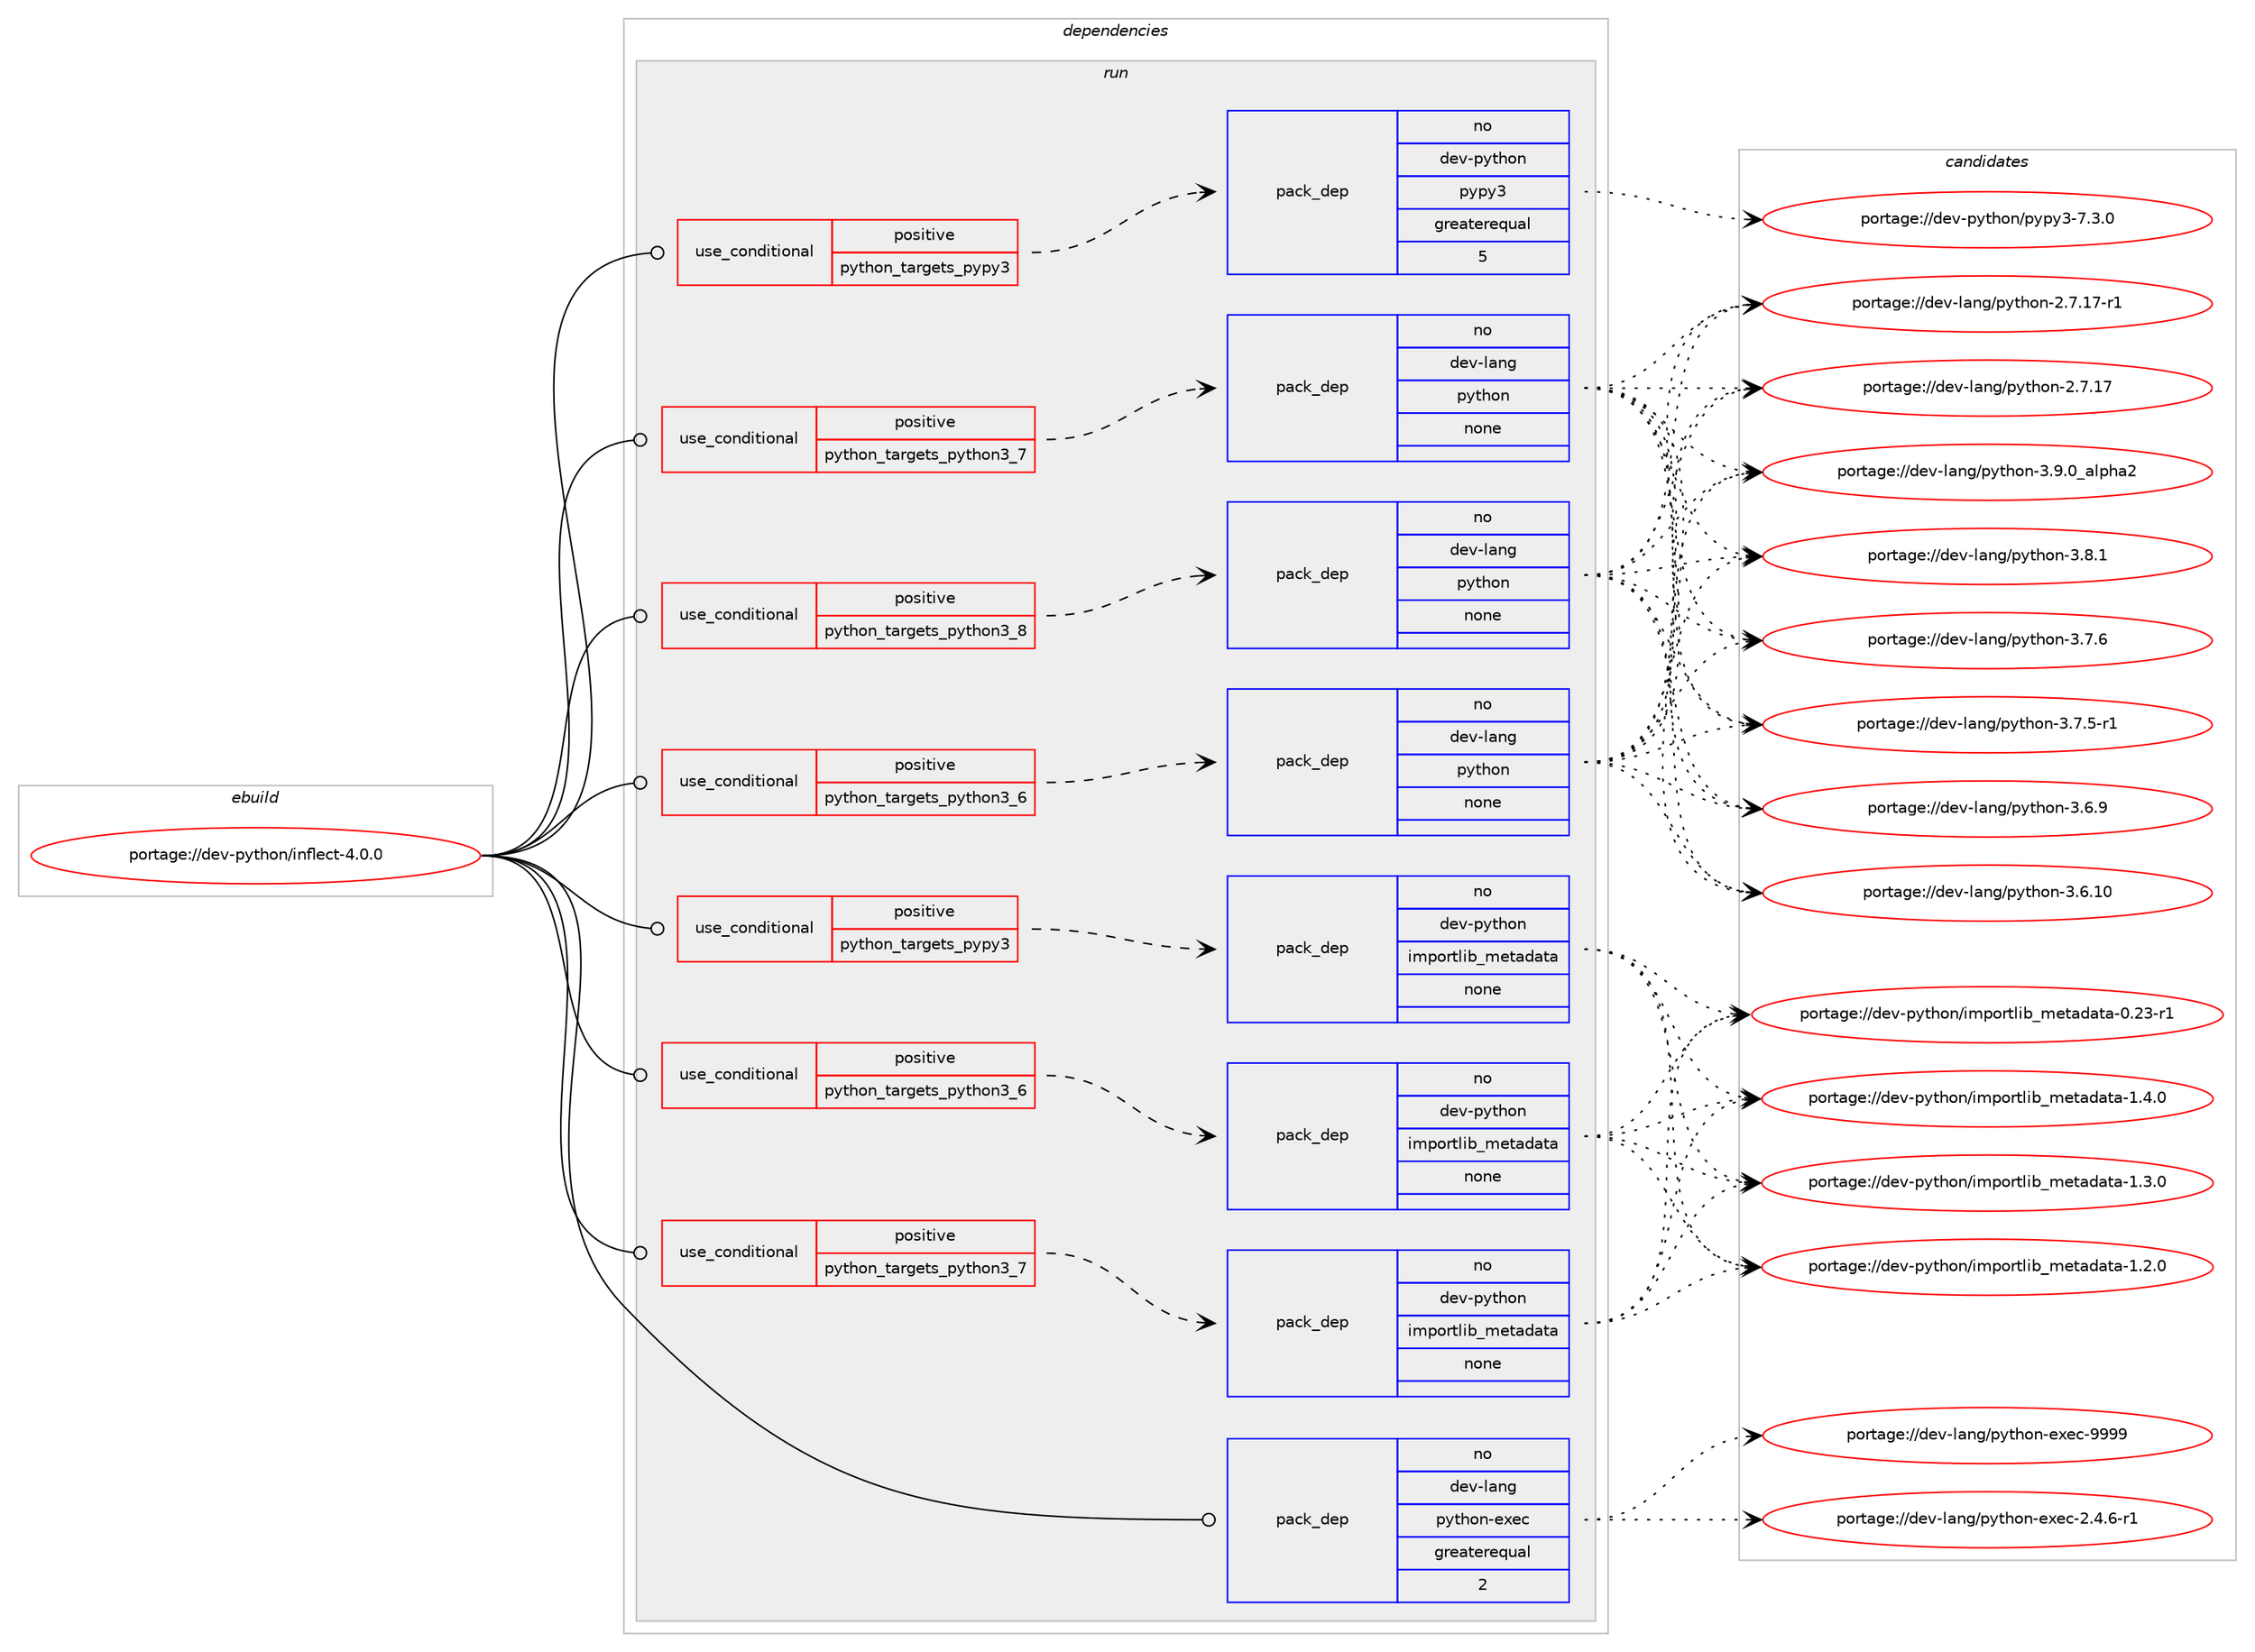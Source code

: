 digraph prolog {

# *************
# Graph options
# *************

newrank=true;
concentrate=true;
compound=true;
graph [rankdir=LR,fontname=Helvetica,fontsize=10,ranksep=1.5];#, ranksep=2.5, nodesep=0.2];
edge  [arrowhead=vee];
node  [fontname=Helvetica,fontsize=10];

# **********
# The ebuild
# **********

subgraph cluster_leftcol {
color=gray;
label=<<i>ebuild</i>>;
id [label="portage://dev-python/inflect-4.0.0", color=red, width=4, href="../dev-python/inflect-4.0.0.svg"];
}

# ****************
# The dependencies
# ****************

subgraph cluster_midcol {
color=gray;
label=<<i>dependencies</i>>;
subgraph cluster_compile {
fillcolor="#eeeeee";
style=filled;
label=<<i>compile</i>>;
}
subgraph cluster_compileandrun {
fillcolor="#eeeeee";
style=filled;
label=<<i>compile and run</i>>;
}
subgraph cluster_run {
fillcolor="#eeeeee";
style=filled;
label=<<i>run</i>>;
subgraph cond114502 {
dependency455759 [label=<<TABLE BORDER="0" CELLBORDER="1" CELLSPACING="0" CELLPADDING="4"><TR><TD ROWSPAN="3" CELLPADDING="10">use_conditional</TD></TR><TR><TD>positive</TD></TR><TR><TD>python_targets_pypy3</TD></TR></TABLE>>, shape=none, color=red];
subgraph pack336274 {
dependency455760 [label=<<TABLE BORDER="0" CELLBORDER="1" CELLSPACING="0" CELLPADDING="4" WIDTH="220"><TR><TD ROWSPAN="6" CELLPADDING="30">pack_dep</TD></TR><TR><TD WIDTH="110">no</TD></TR><TR><TD>dev-python</TD></TR><TR><TD>importlib_metadata</TD></TR><TR><TD>none</TD></TR><TR><TD></TD></TR></TABLE>>, shape=none, color=blue];
}
dependency455759:e -> dependency455760:w [weight=20,style="dashed",arrowhead="vee"];
}
id:e -> dependency455759:w [weight=20,style="solid",arrowhead="odot"];
subgraph cond114503 {
dependency455761 [label=<<TABLE BORDER="0" CELLBORDER="1" CELLSPACING="0" CELLPADDING="4"><TR><TD ROWSPAN="3" CELLPADDING="10">use_conditional</TD></TR><TR><TD>positive</TD></TR><TR><TD>python_targets_pypy3</TD></TR></TABLE>>, shape=none, color=red];
subgraph pack336275 {
dependency455762 [label=<<TABLE BORDER="0" CELLBORDER="1" CELLSPACING="0" CELLPADDING="4" WIDTH="220"><TR><TD ROWSPAN="6" CELLPADDING="30">pack_dep</TD></TR><TR><TD WIDTH="110">no</TD></TR><TR><TD>dev-python</TD></TR><TR><TD>pypy3</TD></TR><TR><TD>greaterequal</TD></TR><TR><TD>5</TD></TR></TABLE>>, shape=none, color=blue];
}
dependency455761:e -> dependency455762:w [weight=20,style="dashed",arrowhead="vee"];
}
id:e -> dependency455761:w [weight=20,style="solid",arrowhead="odot"];
subgraph cond114504 {
dependency455763 [label=<<TABLE BORDER="0" CELLBORDER="1" CELLSPACING="0" CELLPADDING="4"><TR><TD ROWSPAN="3" CELLPADDING="10">use_conditional</TD></TR><TR><TD>positive</TD></TR><TR><TD>python_targets_python3_6</TD></TR></TABLE>>, shape=none, color=red];
subgraph pack336276 {
dependency455764 [label=<<TABLE BORDER="0" CELLBORDER="1" CELLSPACING="0" CELLPADDING="4" WIDTH="220"><TR><TD ROWSPAN="6" CELLPADDING="30">pack_dep</TD></TR><TR><TD WIDTH="110">no</TD></TR><TR><TD>dev-lang</TD></TR><TR><TD>python</TD></TR><TR><TD>none</TD></TR><TR><TD></TD></TR></TABLE>>, shape=none, color=blue];
}
dependency455763:e -> dependency455764:w [weight=20,style="dashed",arrowhead="vee"];
}
id:e -> dependency455763:w [weight=20,style="solid",arrowhead="odot"];
subgraph cond114505 {
dependency455765 [label=<<TABLE BORDER="0" CELLBORDER="1" CELLSPACING="0" CELLPADDING="4"><TR><TD ROWSPAN="3" CELLPADDING="10">use_conditional</TD></TR><TR><TD>positive</TD></TR><TR><TD>python_targets_python3_6</TD></TR></TABLE>>, shape=none, color=red];
subgraph pack336277 {
dependency455766 [label=<<TABLE BORDER="0" CELLBORDER="1" CELLSPACING="0" CELLPADDING="4" WIDTH="220"><TR><TD ROWSPAN="6" CELLPADDING="30">pack_dep</TD></TR><TR><TD WIDTH="110">no</TD></TR><TR><TD>dev-python</TD></TR><TR><TD>importlib_metadata</TD></TR><TR><TD>none</TD></TR><TR><TD></TD></TR></TABLE>>, shape=none, color=blue];
}
dependency455765:e -> dependency455766:w [weight=20,style="dashed",arrowhead="vee"];
}
id:e -> dependency455765:w [weight=20,style="solid",arrowhead="odot"];
subgraph cond114506 {
dependency455767 [label=<<TABLE BORDER="0" CELLBORDER="1" CELLSPACING="0" CELLPADDING="4"><TR><TD ROWSPAN="3" CELLPADDING="10">use_conditional</TD></TR><TR><TD>positive</TD></TR><TR><TD>python_targets_python3_7</TD></TR></TABLE>>, shape=none, color=red];
subgraph pack336278 {
dependency455768 [label=<<TABLE BORDER="0" CELLBORDER="1" CELLSPACING="0" CELLPADDING="4" WIDTH="220"><TR><TD ROWSPAN="6" CELLPADDING="30">pack_dep</TD></TR><TR><TD WIDTH="110">no</TD></TR><TR><TD>dev-lang</TD></TR><TR><TD>python</TD></TR><TR><TD>none</TD></TR><TR><TD></TD></TR></TABLE>>, shape=none, color=blue];
}
dependency455767:e -> dependency455768:w [weight=20,style="dashed",arrowhead="vee"];
}
id:e -> dependency455767:w [weight=20,style="solid",arrowhead="odot"];
subgraph cond114507 {
dependency455769 [label=<<TABLE BORDER="0" CELLBORDER="1" CELLSPACING="0" CELLPADDING="4"><TR><TD ROWSPAN="3" CELLPADDING="10">use_conditional</TD></TR><TR><TD>positive</TD></TR><TR><TD>python_targets_python3_7</TD></TR></TABLE>>, shape=none, color=red];
subgraph pack336279 {
dependency455770 [label=<<TABLE BORDER="0" CELLBORDER="1" CELLSPACING="0" CELLPADDING="4" WIDTH="220"><TR><TD ROWSPAN="6" CELLPADDING="30">pack_dep</TD></TR><TR><TD WIDTH="110">no</TD></TR><TR><TD>dev-python</TD></TR><TR><TD>importlib_metadata</TD></TR><TR><TD>none</TD></TR><TR><TD></TD></TR></TABLE>>, shape=none, color=blue];
}
dependency455769:e -> dependency455770:w [weight=20,style="dashed",arrowhead="vee"];
}
id:e -> dependency455769:w [weight=20,style="solid",arrowhead="odot"];
subgraph cond114508 {
dependency455771 [label=<<TABLE BORDER="0" CELLBORDER="1" CELLSPACING="0" CELLPADDING="4"><TR><TD ROWSPAN="3" CELLPADDING="10">use_conditional</TD></TR><TR><TD>positive</TD></TR><TR><TD>python_targets_python3_8</TD></TR></TABLE>>, shape=none, color=red];
subgraph pack336280 {
dependency455772 [label=<<TABLE BORDER="0" CELLBORDER="1" CELLSPACING="0" CELLPADDING="4" WIDTH="220"><TR><TD ROWSPAN="6" CELLPADDING="30">pack_dep</TD></TR><TR><TD WIDTH="110">no</TD></TR><TR><TD>dev-lang</TD></TR><TR><TD>python</TD></TR><TR><TD>none</TD></TR><TR><TD></TD></TR></TABLE>>, shape=none, color=blue];
}
dependency455771:e -> dependency455772:w [weight=20,style="dashed",arrowhead="vee"];
}
id:e -> dependency455771:w [weight=20,style="solid",arrowhead="odot"];
subgraph pack336281 {
dependency455773 [label=<<TABLE BORDER="0" CELLBORDER="1" CELLSPACING="0" CELLPADDING="4" WIDTH="220"><TR><TD ROWSPAN="6" CELLPADDING="30">pack_dep</TD></TR><TR><TD WIDTH="110">no</TD></TR><TR><TD>dev-lang</TD></TR><TR><TD>python-exec</TD></TR><TR><TD>greaterequal</TD></TR><TR><TD>2</TD></TR></TABLE>>, shape=none, color=blue];
}
id:e -> dependency455773:w [weight=20,style="solid",arrowhead="odot"];
}
}

# **************
# The candidates
# **************

subgraph cluster_choices {
rank=same;
color=gray;
label=<<i>candidates</i>>;

subgraph choice336274 {
color=black;
nodesep=1;
choice10010111845112121116104111110471051091121111141161081059895109101116971009711697454946524648 [label="portage://dev-python/importlib_metadata-1.4.0", color=red, width=4,href="../dev-python/importlib_metadata-1.4.0.svg"];
choice10010111845112121116104111110471051091121111141161081059895109101116971009711697454946514648 [label="portage://dev-python/importlib_metadata-1.3.0", color=red, width=4,href="../dev-python/importlib_metadata-1.3.0.svg"];
choice10010111845112121116104111110471051091121111141161081059895109101116971009711697454946504648 [label="portage://dev-python/importlib_metadata-1.2.0", color=red, width=4,href="../dev-python/importlib_metadata-1.2.0.svg"];
choice1001011184511212111610411111047105109112111114116108105989510910111697100971169745484650514511449 [label="portage://dev-python/importlib_metadata-0.23-r1", color=red, width=4,href="../dev-python/importlib_metadata-0.23-r1.svg"];
dependency455760:e -> choice10010111845112121116104111110471051091121111141161081059895109101116971009711697454946524648:w [style=dotted,weight="100"];
dependency455760:e -> choice10010111845112121116104111110471051091121111141161081059895109101116971009711697454946514648:w [style=dotted,weight="100"];
dependency455760:e -> choice10010111845112121116104111110471051091121111141161081059895109101116971009711697454946504648:w [style=dotted,weight="100"];
dependency455760:e -> choice1001011184511212111610411111047105109112111114116108105989510910111697100971169745484650514511449:w [style=dotted,weight="100"];
}
subgraph choice336275 {
color=black;
nodesep=1;
choice100101118451121211161041111104711212111212151455546514648 [label="portage://dev-python/pypy3-7.3.0", color=red, width=4,href="../dev-python/pypy3-7.3.0.svg"];
dependency455762:e -> choice100101118451121211161041111104711212111212151455546514648:w [style=dotted,weight="100"];
}
subgraph choice336276 {
color=black;
nodesep=1;
choice10010111845108971101034711212111610411111045514657464895971081121049750 [label="portage://dev-lang/python-3.9.0_alpha2", color=red, width=4,href="../dev-lang/python-3.9.0_alpha2.svg"];
choice100101118451089711010347112121116104111110455146564649 [label="portage://dev-lang/python-3.8.1", color=red, width=4,href="../dev-lang/python-3.8.1.svg"];
choice100101118451089711010347112121116104111110455146554654 [label="portage://dev-lang/python-3.7.6", color=red, width=4,href="../dev-lang/python-3.7.6.svg"];
choice1001011184510897110103471121211161041111104551465546534511449 [label="portage://dev-lang/python-3.7.5-r1", color=red, width=4,href="../dev-lang/python-3.7.5-r1.svg"];
choice100101118451089711010347112121116104111110455146544657 [label="portage://dev-lang/python-3.6.9", color=red, width=4,href="../dev-lang/python-3.6.9.svg"];
choice10010111845108971101034711212111610411111045514654464948 [label="portage://dev-lang/python-3.6.10", color=red, width=4,href="../dev-lang/python-3.6.10.svg"];
choice100101118451089711010347112121116104111110455046554649554511449 [label="portage://dev-lang/python-2.7.17-r1", color=red, width=4,href="../dev-lang/python-2.7.17-r1.svg"];
choice10010111845108971101034711212111610411111045504655464955 [label="portage://dev-lang/python-2.7.17", color=red, width=4,href="../dev-lang/python-2.7.17.svg"];
dependency455764:e -> choice10010111845108971101034711212111610411111045514657464895971081121049750:w [style=dotted,weight="100"];
dependency455764:e -> choice100101118451089711010347112121116104111110455146564649:w [style=dotted,weight="100"];
dependency455764:e -> choice100101118451089711010347112121116104111110455146554654:w [style=dotted,weight="100"];
dependency455764:e -> choice1001011184510897110103471121211161041111104551465546534511449:w [style=dotted,weight="100"];
dependency455764:e -> choice100101118451089711010347112121116104111110455146544657:w [style=dotted,weight="100"];
dependency455764:e -> choice10010111845108971101034711212111610411111045514654464948:w [style=dotted,weight="100"];
dependency455764:e -> choice100101118451089711010347112121116104111110455046554649554511449:w [style=dotted,weight="100"];
dependency455764:e -> choice10010111845108971101034711212111610411111045504655464955:w [style=dotted,weight="100"];
}
subgraph choice336277 {
color=black;
nodesep=1;
choice10010111845112121116104111110471051091121111141161081059895109101116971009711697454946524648 [label="portage://dev-python/importlib_metadata-1.4.0", color=red, width=4,href="../dev-python/importlib_metadata-1.4.0.svg"];
choice10010111845112121116104111110471051091121111141161081059895109101116971009711697454946514648 [label="portage://dev-python/importlib_metadata-1.3.0", color=red, width=4,href="../dev-python/importlib_metadata-1.3.0.svg"];
choice10010111845112121116104111110471051091121111141161081059895109101116971009711697454946504648 [label="portage://dev-python/importlib_metadata-1.2.0", color=red, width=4,href="../dev-python/importlib_metadata-1.2.0.svg"];
choice1001011184511212111610411111047105109112111114116108105989510910111697100971169745484650514511449 [label="portage://dev-python/importlib_metadata-0.23-r1", color=red, width=4,href="../dev-python/importlib_metadata-0.23-r1.svg"];
dependency455766:e -> choice10010111845112121116104111110471051091121111141161081059895109101116971009711697454946524648:w [style=dotted,weight="100"];
dependency455766:e -> choice10010111845112121116104111110471051091121111141161081059895109101116971009711697454946514648:w [style=dotted,weight="100"];
dependency455766:e -> choice10010111845112121116104111110471051091121111141161081059895109101116971009711697454946504648:w [style=dotted,weight="100"];
dependency455766:e -> choice1001011184511212111610411111047105109112111114116108105989510910111697100971169745484650514511449:w [style=dotted,weight="100"];
}
subgraph choice336278 {
color=black;
nodesep=1;
choice10010111845108971101034711212111610411111045514657464895971081121049750 [label="portage://dev-lang/python-3.9.0_alpha2", color=red, width=4,href="../dev-lang/python-3.9.0_alpha2.svg"];
choice100101118451089711010347112121116104111110455146564649 [label="portage://dev-lang/python-3.8.1", color=red, width=4,href="../dev-lang/python-3.8.1.svg"];
choice100101118451089711010347112121116104111110455146554654 [label="portage://dev-lang/python-3.7.6", color=red, width=4,href="../dev-lang/python-3.7.6.svg"];
choice1001011184510897110103471121211161041111104551465546534511449 [label="portage://dev-lang/python-3.7.5-r1", color=red, width=4,href="../dev-lang/python-3.7.5-r1.svg"];
choice100101118451089711010347112121116104111110455146544657 [label="portage://dev-lang/python-3.6.9", color=red, width=4,href="../dev-lang/python-3.6.9.svg"];
choice10010111845108971101034711212111610411111045514654464948 [label="portage://dev-lang/python-3.6.10", color=red, width=4,href="../dev-lang/python-3.6.10.svg"];
choice100101118451089711010347112121116104111110455046554649554511449 [label="portage://dev-lang/python-2.7.17-r1", color=red, width=4,href="../dev-lang/python-2.7.17-r1.svg"];
choice10010111845108971101034711212111610411111045504655464955 [label="portage://dev-lang/python-2.7.17", color=red, width=4,href="../dev-lang/python-2.7.17.svg"];
dependency455768:e -> choice10010111845108971101034711212111610411111045514657464895971081121049750:w [style=dotted,weight="100"];
dependency455768:e -> choice100101118451089711010347112121116104111110455146564649:w [style=dotted,weight="100"];
dependency455768:e -> choice100101118451089711010347112121116104111110455146554654:w [style=dotted,weight="100"];
dependency455768:e -> choice1001011184510897110103471121211161041111104551465546534511449:w [style=dotted,weight="100"];
dependency455768:e -> choice100101118451089711010347112121116104111110455146544657:w [style=dotted,weight="100"];
dependency455768:e -> choice10010111845108971101034711212111610411111045514654464948:w [style=dotted,weight="100"];
dependency455768:e -> choice100101118451089711010347112121116104111110455046554649554511449:w [style=dotted,weight="100"];
dependency455768:e -> choice10010111845108971101034711212111610411111045504655464955:w [style=dotted,weight="100"];
}
subgraph choice336279 {
color=black;
nodesep=1;
choice10010111845112121116104111110471051091121111141161081059895109101116971009711697454946524648 [label="portage://dev-python/importlib_metadata-1.4.0", color=red, width=4,href="../dev-python/importlib_metadata-1.4.0.svg"];
choice10010111845112121116104111110471051091121111141161081059895109101116971009711697454946514648 [label="portage://dev-python/importlib_metadata-1.3.0", color=red, width=4,href="../dev-python/importlib_metadata-1.3.0.svg"];
choice10010111845112121116104111110471051091121111141161081059895109101116971009711697454946504648 [label="portage://dev-python/importlib_metadata-1.2.0", color=red, width=4,href="../dev-python/importlib_metadata-1.2.0.svg"];
choice1001011184511212111610411111047105109112111114116108105989510910111697100971169745484650514511449 [label="portage://dev-python/importlib_metadata-0.23-r1", color=red, width=4,href="../dev-python/importlib_metadata-0.23-r1.svg"];
dependency455770:e -> choice10010111845112121116104111110471051091121111141161081059895109101116971009711697454946524648:w [style=dotted,weight="100"];
dependency455770:e -> choice10010111845112121116104111110471051091121111141161081059895109101116971009711697454946514648:w [style=dotted,weight="100"];
dependency455770:e -> choice10010111845112121116104111110471051091121111141161081059895109101116971009711697454946504648:w [style=dotted,weight="100"];
dependency455770:e -> choice1001011184511212111610411111047105109112111114116108105989510910111697100971169745484650514511449:w [style=dotted,weight="100"];
}
subgraph choice336280 {
color=black;
nodesep=1;
choice10010111845108971101034711212111610411111045514657464895971081121049750 [label="portage://dev-lang/python-3.9.0_alpha2", color=red, width=4,href="../dev-lang/python-3.9.0_alpha2.svg"];
choice100101118451089711010347112121116104111110455146564649 [label="portage://dev-lang/python-3.8.1", color=red, width=4,href="../dev-lang/python-3.8.1.svg"];
choice100101118451089711010347112121116104111110455146554654 [label="portage://dev-lang/python-3.7.6", color=red, width=4,href="../dev-lang/python-3.7.6.svg"];
choice1001011184510897110103471121211161041111104551465546534511449 [label="portage://dev-lang/python-3.7.5-r1", color=red, width=4,href="../dev-lang/python-3.7.5-r1.svg"];
choice100101118451089711010347112121116104111110455146544657 [label="portage://dev-lang/python-3.6.9", color=red, width=4,href="../dev-lang/python-3.6.9.svg"];
choice10010111845108971101034711212111610411111045514654464948 [label="portage://dev-lang/python-3.6.10", color=red, width=4,href="../dev-lang/python-3.6.10.svg"];
choice100101118451089711010347112121116104111110455046554649554511449 [label="portage://dev-lang/python-2.7.17-r1", color=red, width=4,href="../dev-lang/python-2.7.17-r1.svg"];
choice10010111845108971101034711212111610411111045504655464955 [label="portage://dev-lang/python-2.7.17", color=red, width=4,href="../dev-lang/python-2.7.17.svg"];
dependency455772:e -> choice10010111845108971101034711212111610411111045514657464895971081121049750:w [style=dotted,weight="100"];
dependency455772:e -> choice100101118451089711010347112121116104111110455146564649:w [style=dotted,weight="100"];
dependency455772:e -> choice100101118451089711010347112121116104111110455146554654:w [style=dotted,weight="100"];
dependency455772:e -> choice1001011184510897110103471121211161041111104551465546534511449:w [style=dotted,weight="100"];
dependency455772:e -> choice100101118451089711010347112121116104111110455146544657:w [style=dotted,weight="100"];
dependency455772:e -> choice10010111845108971101034711212111610411111045514654464948:w [style=dotted,weight="100"];
dependency455772:e -> choice100101118451089711010347112121116104111110455046554649554511449:w [style=dotted,weight="100"];
dependency455772:e -> choice10010111845108971101034711212111610411111045504655464955:w [style=dotted,weight="100"];
}
subgraph choice336281 {
color=black;
nodesep=1;
choice10010111845108971101034711212111610411111045101120101994557575757 [label="portage://dev-lang/python-exec-9999", color=red, width=4,href="../dev-lang/python-exec-9999.svg"];
choice10010111845108971101034711212111610411111045101120101994550465246544511449 [label="portage://dev-lang/python-exec-2.4.6-r1", color=red, width=4,href="../dev-lang/python-exec-2.4.6-r1.svg"];
dependency455773:e -> choice10010111845108971101034711212111610411111045101120101994557575757:w [style=dotted,weight="100"];
dependency455773:e -> choice10010111845108971101034711212111610411111045101120101994550465246544511449:w [style=dotted,weight="100"];
}
}

}
